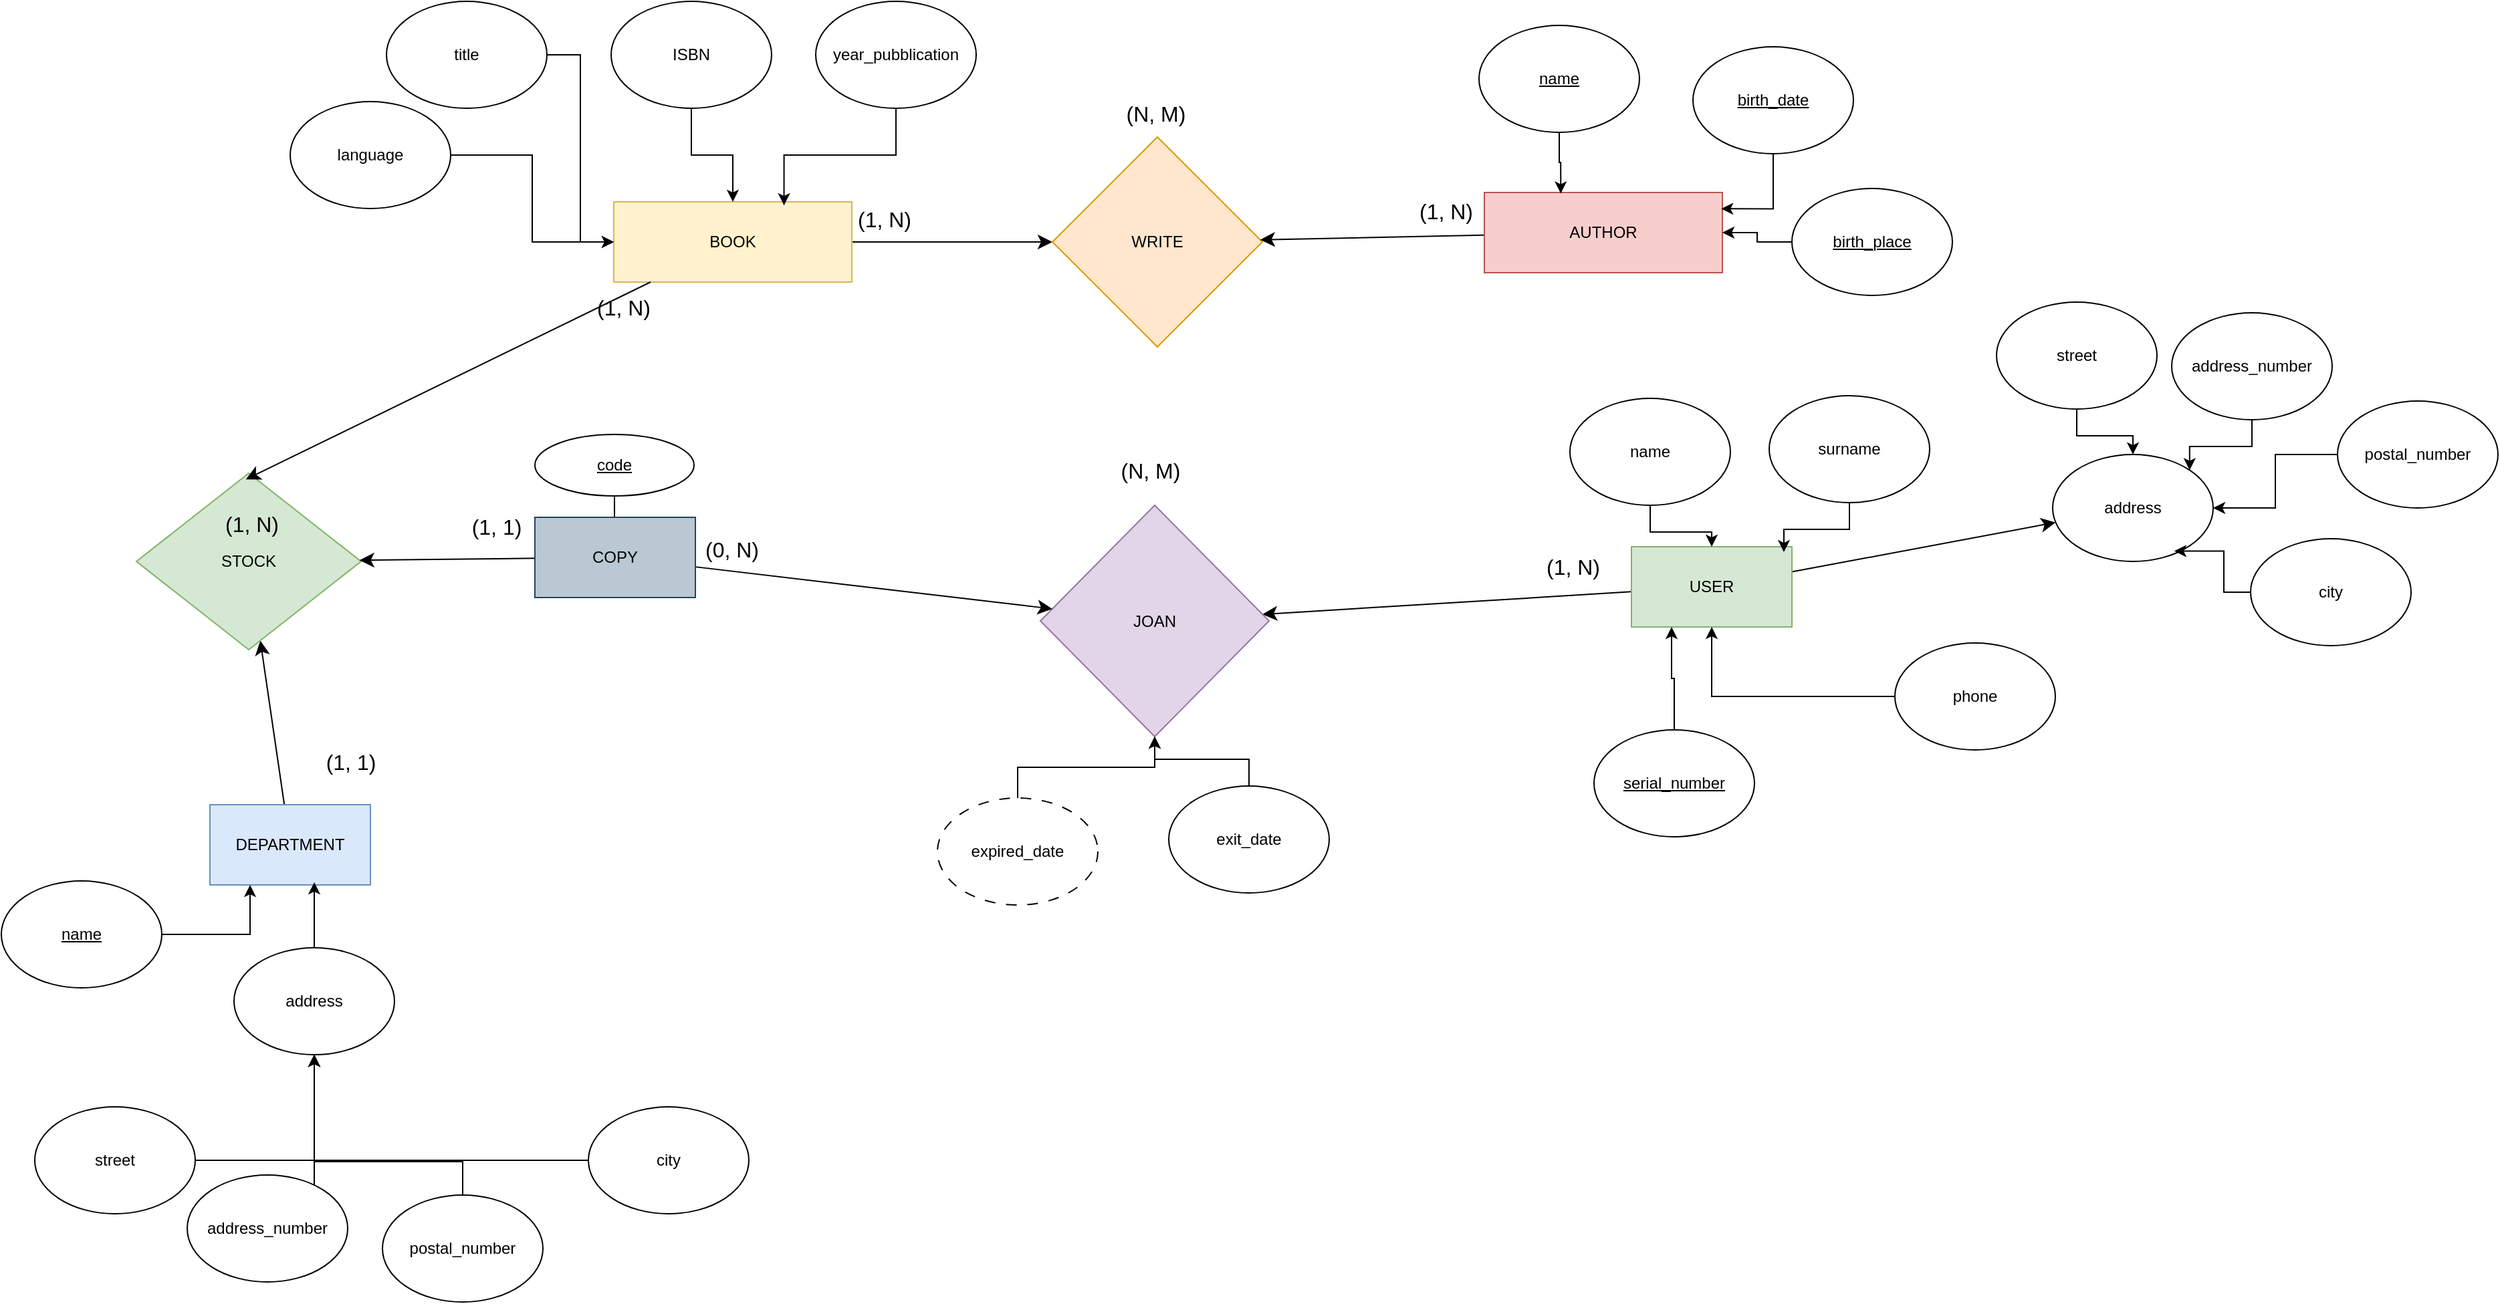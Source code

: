 <mxfile version="27.0.6">
  <diagram name="Pagina-1" id="vcQEcPMaA8p_gaCAoy6y">
    <mxGraphModel grid="0" page="0" gridSize="10" guides="1" tooltips="1" connect="1" arrows="1" fold="1" pageScale="1" pageWidth="827" pageHeight="1169" math="0" shadow="0">
      <root>
        <mxCell id="0" />
        <mxCell id="1" parent="0" />
        <mxCell id="XCx9I2rke76Seck7C1TB-35" style="edgeStyle=none;curved=1;rounded=0;orthogonalLoop=1;jettySize=auto;html=1;fontSize=12;startSize=8;endSize=8;" edge="1" parent="1" source="XCx9I2rke76Seck7C1TB-1" target="XCx9I2rke76Seck7C1TB-9">
          <mxGeometry relative="1" as="geometry" />
        </mxCell>
        <mxCell id="XCx9I2rke76Seck7C1TB-1" value="BOOK" style="rounded=0;whiteSpace=wrap;html=1;fillColor=#fff2cc;strokeColor=#d6b656;" vertex="1" parent="1">
          <mxGeometry x="-96" y="-168" width="178" height="60" as="geometry" />
        </mxCell>
        <mxCell id="t6Kcfi7GsbEbE_ioR7w--10" style="edgeStyle=orthogonalEdgeStyle;rounded=0;orthogonalLoop=1;jettySize=auto;html=1;" edge="1" parent="1" source="XCx9I2rke76Seck7C1TB-3" target="XCx9I2rke76Seck7C1TB-1">
          <mxGeometry relative="1" as="geometry" />
        </mxCell>
        <mxCell id="XCx9I2rke76Seck7C1TB-3" value="ISBN" style="ellipse;whiteSpace=wrap;html=1;" vertex="1" parent="1">
          <mxGeometry x="-98" y="-318" width="120" height="80" as="geometry" />
        </mxCell>
        <mxCell id="t6Kcfi7GsbEbE_ioR7w--9" style="edgeStyle=orthogonalEdgeStyle;rounded=0;orthogonalLoop=1;jettySize=auto;html=1;entryX=0;entryY=0.5;entryDx=0;entryDy=0;" edge="1" parent="1" source="XCx9I2rke76Seck7C1TB-5" target="XCx9I2rke76Seck7C1TB-1">
          <mxGeometry relative="1" as="geometry" />
        </mxCell>
        <mxCell id="XCx9I2rke76Seck7C1TB-5" value="title" style="ellipse;whiteSpace=wrap;html=1;" vertex="1" parent="1">
          <mxGeometry x="-266" y="-318" width="120" height="80" as="geometry" />
        </mxCell>
        <mxCell id="XCx9I2rke76Seck7C1TB-6" value="year_pubblication" style="ellipse;whiteSpace=wrap;html=1;" vertex="1" parent="1">
          <mxGeometry x="55" y="-318" width="120" height="80" as="geometry" />
        </mxCell>
        <mxCell id="XCx9I2rke76Seck7C1TB-9" value="WRITE" style="rhombus;whiteSpace=wrap;html=1;fillColor=#ffe6cc;strokeColor=#d79b00;" vertex="1" parent="1">
          <mxGeometry x="232" y="-216.5" width="157" height="157" as="geometry" />
        </mxCell>
        <mxCell id="XCx9I2rke76Seck7C1TB-36" style="edgeStyle=none;curved=1;rounded=0;orthogonalLoop=1;jettySize=auto;html=1;fontSize=12;startSize=8;endSize=8;" edge="1" parent="1" source="XCx9I2rke76Seck7C1TB-10" target="XCx9I2rke76Seck7C1TB-9">
          <mxGeometry relative="1" as="geometry" />
        </mxCell>
        <mxCell id="XCx9I2rke76Seck7C1TB-10" value="AUTHOR" style="rounded=0;whiteSpace=wrap;html=1;fillColor=#f8cecc;strokeColor=#b85450;" vertex="1" parent="1">
          <mxGeometry x="555" y="-175" width="178" height="60" as="geometry" />
        </mxCell>
        <mxCell id="XCx9I2rke76Seck7C1TB-11" value="&lt;u&gt;name&lt;/u&gt;" style="ellipse;whiteSpace=wrap;html=1;" vertex="1" parent="1">
          <mxGeometry x="551" y="-300" width="120" height="80" as="geometry" />
        </mxCell>
        <mxCell id="XCx9I2rke76Seck7C1TB-12" value="&lt;u&gt;birth_date&lt;/u&gt;" style="ellipse;whiteSpace=wrap;html=1;" vertex="1" parent="1">
          <mxGeometry x="711" y="-284" width="120" height="80" as="geometry" />
        </mxCell>
        <mxCell id="t6Kcfi7GsbEbE_ioR7w--18" style="edgeStyle=orthogonalEdgeStyle;rounded=0;orthogonalLoop=1;jettySize=auto;html=1;" edge="1" parent="1" source="XCx9I2rke76Seck7C1TB-13" target="XCx9I2rke76Seck7C1TB-10">
          <mxGeometry relative="1" as="geometry" />
        </mxCell>
        <mxCell id="XCx9I2rke76Seck7C1TB-13" value="&lt;u&gt;birth_place&lt;/u&gt;" style="ellipse;whiteSpace=wrap;html=1;" vertex="1" parent="1">
          <mxGeometry x="785" y="-178" width="120" height="80" as="geometry" />
        </mxCell>
        <mxCell id="t6Kcfi7GsbEbE_ioR7w--8" style="edgeStyle=orthogonalEdgeStyle;rounded=0;orthogonalLoop=1;jettySize=auto;html=1;" edge="1" parent="1" source="XCx9I2rke76Seck7C1TB-14" target="XCx9I2rke76Seck7C1TB-1">
          <mxGeometry relative="1" as="geometry" />
        </mxCell>
        <mxCell id="XCx9I2rke76Seck7C1TB-14" value="language" style="ellipse;whiteSpace=wrap;html=1;" vertex="1" parent="1">
          <mxGeometry x="-338" y="-243" width="120" height="80" as="geometry" />
        </mxCell>
        <mxCell id="XCx9I2rke76Seck7C1TB-57" style="edgeStyle=none;curved=1;rounded=0;orthogonalLoop=1;jettySize=auto;html=1;fontSize=12;startSize=8;endSize=8;" edge="1" parent="1" source="XCx9I2rke76Seck7C1TB-16" target="XCx9I2rke76Seck7C1TB-53">
          <mxGeometry relative="1" as="geometry" />
        </mxCell>
        <mxCell id="XCx9I2rke76Seck7C1TB-16" value="DEPARTMENT" style="rounded=0;whiteSpace=wrap;html=1;fillColor=#dae8fc;strokeColor=#6c8ebf;" vertex="1" parent="1">
          <mxGeometry x="-398" y="283" width="120" height="60" as="geometry" />
        </mxCell>
        <mxCell id="t6Kcfi7GsbEbE_ioR7w--5" style="edgeStyle=orthogonalEdgeStyle;rounded=0;orthogonalLoop=1;jettySize=auto;html=1;entryX=0.25;entryY=1;entryDx=0;entryDy=0;" edge="1" parent="1" source="XCx9I2rke76Seck7C1TB-17" target="XCx9I2rke76Seck7C1TB-16">
          <mxGeometry relative="1" as="geometry" />
        </mxCell>
        <mxCell id="XCx9I2rke76Seck7C1TB-17" value="&lt;u&gt;name&lt;/u&gt;" style="ellipse;whiteSpace=wrap;html=1;" vertex="1" parent="1">
          <mxGeometry x="-554" y="340" width="120" height="80" as="geometry" />
        </mxCell>
        <mxCell id="XCx9I2rke76Seck7C1TB-18" value="address" style="ellipse;whiteSpace=wrap;html=1;" vertex="1" parent="1">
          <mxGeometry x="-380" y="390" width="120" height="80" as="geometry" />
        </mxCell>
        <mxCell id="XCx9I2rke76Seck7C1TB-26" style="edgeStyle=none;curved=1;rounded=0;orthogonalLoop=1;jettySize=auto;html=1;fontSize=12;startSize=8;endSize=8;" edge="1" parent="1" source="XCx9I2rke76Seck7C1TB-19" target="XCx9I2rke76Seck7C1TB-22">
          <mxGeometry relative="1" as="geometry" />
        </mxCell>
        <mxCell id="XCx9I2rke76Seck7C1TB-33" style="edgeStyle=none;curved=1;rounded=0;orthogonalLoop=1;jettySize=auto;html=1;fontSize=12;startSize=8;endSize=8;" edge="1" parent="1" source="XCx9I2rke76Seck7C1TB-19" target="XCx9I2rke76Seck7C1TB-27">
          <mxGeometry relative="1" as="geometry" />
        </mxCell>
        <mxCell id="XCx9I2rke76Seck7C1TB-19" value="USER" style="rounded=0;whiteSpace=wrap;html=1;fillColor=#d5e8d4;strokeColor=#82b366;" vertex="1" parent="1">
          <mxGeometry x="665" y="90" width="120" height="60" as="geometry" />
        </mxCell>
        <mxCell id="t6Kcfi7GsbEbE_ioR7w--19" style="edgeStyle=orthogonalEdgeStyle;rounded=0;orthogonalLoop=1;jettySize=auto;html=1;" edge="1" parent="1" source="XCx9I2rke76Seck7C1TB-20" target="XCx9I2rke76Seck7C1TB-19">
          <mxGeometry relative="1" as="geometry" />
        </mxCell>
        <mxCell id="XCx9I2rke76Seck7C1TB-20" value="name" style="ellipse;whiteSpace=wrap;html=1;" vertex="1" parent="1">
          <mxGeometry x="619" y="-21" width="120" height="80" as="geometry" />
        </mxCell>
        <mxCell id="XCx9I2rke76Seck7C1TB-21" value="surname" style="ellipse;whiteSpace=wrap;html=1;" vertex="1" parent="1">
          <mxGeometry x="768" y="-23" width="120" height="80" as="geometry" />
        </mxCell>
        <mxCell id="XCx9I2rke76Seck7C1TB-22" value="address" style="ellipse;whiteSpace=wrap;html=1;" vertex="1" parent="1">
          <mxGeometry x="980" y="21" width="120" height="80" as="geometry" />
        </mxCell>
        <mxCell id="t6Kcfi7GsbEbE_ioR7w--21" style="edgeStyle=orthogonalEdgeStyle;rounded=0;orthogonalLoop=1;jettySize=auto;html=1;" edge="1" parent="1" source="XCx9I2rke76Seck7C1TB-23" target="XCx9I2rke76Seck7C1TB-19">
          <mxGeometry relative="1" as="geometry" />
        </mxCell>
        <mxCell id="XCx9I2rke76Seck7C1TB-23" value="phone" style="ellipse;whiteSpace=wrap;html=1;" vertex="1" parent="1">
          <mxGeometry x="862" y="162" width="120" height="80" as="geometry" />
        </mxCell>
        <mxCell id="t6Kcfi7GsbEbE_ioR7w--22" style="edgeStyle=orthogonalEdgeStyle;rounded=0;orthogonalLoop=1;jettySize=auto;html=1;entryX=0.25;entryY=1;entryDx=0;entryDy=0;" edge="1" parent="1" source="XCx9I2rke76Seck7C1TB-24" target="XCx9I2rke76Seck7C1TB-19">
          <mxGeometry relative="1" as="geometry" />
        </mxCell>
        <mxCell id="XCx9I2rke76Seck7C1TB-24" value="&lt;u&gt;serial_number&lt;/u&gt;" style="ellipse;whiteSpace=wrap;html=1;" vertex="1" parent="1">
          <mxGeometry x="637" y="227" width="120" height="80" as="geometry" />
        </mxCell>
        <mxCell id="XCx9I2rke76Seck7C1TB-27" value="JOAN" style="rhombus;whiteSpace=wrap;html=1;fillColor=#e1d5e7;strokeColor=#9673a6;" vertex="1" parent="1">
          <mxGeometry x="223" y="59" width="171" height="173" as="geometry" />
        </mxCell>
        <mxCell id="t6Kcfi7GsbEbE_ioR7w--14" style="edgeStyle=orthogonalEdgeStyle;rounded=0;orthogonalLoop=1;jettySize=auto;html=1;entryX=0.5;entryY=1;entryDx=0;entryDy=0;" edge="1" parent="1" source="XCx9I2rke76Seck7C1TB-30" target="XCx9I2rke76Seck7C1TB-27">
          <mxGeometry relative="1" as="geometry" />
        </mxCell>
        <mxCell id="XCx9I2rke76Seck7C1TB-30" value="exit_date" style="ellipse;whiteSpace=wrap;html=1;" vertex="1" parent="1">
          <mxGeometry x="319" y="269" width="120" height="80" as="geometry" />
        </mxCell>
        <mxCell id="t6Kcfi7GsbEbE_ioR7w--15" style="edgeStyle=orthogonalEdgeStyle;rounded=0;orthogonalLoop=1;jettySize=auto;html=1;entryX=0.5;entryY=1;entryDx=0;entryDy=0;" edge="1" parent="1" source="XCx9I2rke76Seck7C1TB-31" target="XCx9I2rke76Seck7C1TB-27">
          <mxGeometry relative="1" as="geometry" />
        </mxCell>
        <mxCell id="XCx9I2rke76Seck7C1TB-31" value="expired_date" style="ellipse;whiteSpace=wrap;html=1;dashed=1;dashPattern=8 8;" vertex="1" parent="1">
          <mxGeometry x="146" y="278" width="120" height="80" as="geometry" />
        </mxCell>
        <mxCell id="XCx9I2rke76Seck7C1TB-37" value="(1, N)" style="text;html=1;align=center;verticalAlign=middle;resizable=0;points=[];autosize=1;strokeColor=none;fillColor=none;fontSize=16;" vertex="1" parent="1">
          <mxGeometry x="76.5" y="-170.5" width="58" height="31" as="geometry" />
        </mxCell>
        <mxCell id="XCx9I2rke76Seck7C1TB-38" value="(1, N)" style="text;html=1;align=center;verticalAlign=middle;resizable=0;points=[];autosize=1;strokeColor=none;fillColor=none;fontSize=16;" vertex="1" parent="1">
          <mxGeometry x="496.5" y="-176.5" width="58" height="31" as="geometry" />
        </mxCell>
        <mxCell id="XCx9I2rke76Seck7C1TB-39" value="(N, M)" style="text;html=1;align=center;verticalAlign=middle;resizable=0;points=[];autosize=1;strokeColor=none;fillColor=none;fontSize=16;" vertex="1" parent="1">
          <mxGeometry x="277.5" y="-249.5" width="62" height="31" as="geometry" />
        </mxCell>
        <mxCell id="t6Kcfi7GsbEbE_ioR7w--1" style="edgeStyle=orthogonalEdgeStyle;rounded=0;orthogonalLoop=1;jettySize=auto;html=1;" edge="1" parent="1" source="XCx9I2rke76Seck7C1TB-40" target="XCx9I2rke76Seck7C1TB-18">
          <mxGeometry relative="1" as="geometry" />
        </mxCell>
        <mxCell id="XCx9I2rke76Seck7C1TB-40" value="street" style="ellipse;whiteSpace=wrap;html=1;" vertex="1" parent="1">
          <mxGeometry x="-529" y="509" width="120" height="80" as="geometry" />
        </mxCell>
        <mxCell id="t6Kcfi7GsbEbE_ioR7w--3" style="edgeStyle=orthogonalEdgeStyle;rounded=0;orthogonalLoop=1;jettySize=auto;html=1;" edge="1" parent="1" source="XCx9I2rke76Seck7C1TB-41" target="XCx9I2rke76Seck7C1TB-18">
          <mxGeometry relative="1" as="geometry">
            <Array as="points">
              <mxPoint x="-209" y="550" />
              <mxPoint x="-320" y="550" />
            </Array>
          </mxGeometry>
        </mxCell>
        <mxCell id="XCx9I2rke76Seck7C1TB-41" value="postal_number" style="ellipse;whiteSpace=wrap;html=1;" vertex="1" parent="1">
          <mxGeometry x="-269" y="575" width="120" height="80" as="geometry" />
        </mxCell>
        <mxCell id="t6Kcfi7GsbEbE_ioR7w--2" style="edgeStyle=orthogonalEdgeStyle;rounded=0;orthogonalLoop=1;jettySize=auto;html=1;" edge="1" parent="1" source="XCx9I2rke76Seck7C1TB-42" target="XCx9I2rke76Seck7C1TB-18">
          <mxGeometry relative="1" as="geometry">
            <Array as="points">
              <mxPoint x="-320" y="547" />
              <mxPoint x="-320" y="547" />
            </Array>
          </mxGeometry>
        </mxCell>
        <mxCell id="XCx9I2rke76Seck7C1TB-42" value="address_number" style="ellipse;whiteSpace=wrap;html=1;" vertex="1" parent="1">
          <mxGeometry x="-415" y="560" width="120" height="80" as="geometry" />
        </mxCell>
        <mxCell id="t6Kcfi7GsbEbE_ioR7w--4" style="edgeStyle=orthogonalEdgeStyle;rounded=0;orthogonalLoop=1;jettySize=auto;html=1;entryX=0.5;entryY=1;entryDx=0;entryDy=0;" edge="1" parent="1" source="XCx9I2rke76Seck7C1TB-43" target="XCx9I2rke76Seck7C1TB-18">
          <mxGeometry relative="1" as="geometry" />
        </mxCell>
        <mxCell id="XCx9I2rke76Seck7C1TB-43" value="city" style="ellipse;whiteSpace=wrap;html=1;" vertex="1" parent="1">
          <mxGeometry x="-115" y="509" width="120" height="80" as="geometry" />
        </mxCell>
        <mxCell id="t6Kcfi7GsbEbE_ioR7w--23" style="edgeStyle=orthogonalEdgeStyle;rounded=0;orthogonalLoop=1;jettySize=auto;html=1;" edge="1" parent="1" source="XCx9I2rke76Seck7C1TB-48" target="XCx9I2rke76Seck7C1TB-22">
          <mxGeometry relative="1" as="geometry" />
        </mxCell>
        <mxCell id="XCx9I2rke76Seck7C1TB-48" value="street" style="ellipse;whiteSpace=wrap;html=1;" vertex="1" parent="1">
          <mxGeometry x="938" y="-93" width="120" height="80" as="geometry" />
        </mxCell>
        <mxCell id="t6Kcfi7GsbEbE_ioR7w--25" style="edgeStyle=orthogonalEdgeStyle;rounded=0;orthogonalLoop=1;jettySize=auto;html=1;" edge="1" parent="1" source="XCx9I2rke76Seck7C1TB-49" target="XCx9I2rke76Seck7C1TB-22">
          <mxGeometry relative="1" as="geometry" />
        </mxCell>
        <mxCell id="XCx9I2rke76Seck7C1TB-49" value="postal_number" style="ellipse;whiteSpace=wrap;html=1;" vertex="1" parent="1">
          <mxGeometry x="1193" y="-19" width="120" height="80" as="geometry" />
        </mxCell>
        <mxCell id="t6Kcfi7GsbEbE_ioR7w--24" style="edgeStyle=orthogonalEdgeStyle;rounded=0;orthogonalLoop=1;jettySize=auto;html=1;entryX=1;entryY=0;entryDx=0;entryDy=0;" edge="1" parent="1" source="XCx9I2rke76Seck7C1TB-50" target="XCx9I2rke76Seck7C1TB-22">
          <mxGeometry relative="1" as="geometry" />
        </mxCell>
        <mxCell id="XCx9I2rke76Seck7C1TB-50" value="address_number" style="ellipse;whiteSpace=wrap;html=1;" vertex="1" parent="1">
          <mxGeometry x="1069" y="-85" width="120" height="80" as="geometry" />
        </mxCell>
        <mxCell id="XCx9I2rke76Seck7C1TB-51" value="city" style="ellipse;whiteSpace=wrap;html=1;" vertex="1" parent="1">
          <mxGeometry x="1128" y="84" width="120" height="80" as="geometry" />
        </mxCell>
        <mxCell id="XCx9I2rke76Seck7C1TB-53" value="STOCK" style="rhombus;whiteSpace=wrap;html=1;fillColor=#d5e8d4;strokeColor=#82b366;" vertex="1" parent="1">
          <mxGeometry x="-453" y="35" width="168" height="132" as="geometry" />
        </mxCell>
        <mxCell id="t6Kcfi7GsbEbE_ioR7w--12" style="edgeStyle=orthogonalEdgeStyle;rounded=0;orthogonalLoop=1;jettySize=auto;html=1;" edge="1" parent="1" source="XCx9I2rke76Seck7C1TB-54" target="XCx9I2rke76Seck7C1TB-64">
          <mxGeometry relative="1" as="geometry" />
        </mxCell>
        <mxCell id="XCx9I2rke76Seck7C1TB-54" value="&lt;u&gt;code&lt;/u&gt;" style="ellipse;whiteSpace=wrap;html=1;" vertex="1" parent="1">
          <mxGeometry x="-155" y="6" width="119" height="46" as="geometry" />
        </mxCell>
        <mxCell id="XCx9I2rke76Seck7C1TB-55" style="edgeStyle=none;curved=1;rounded=0;orthogonalLoop=1;jettySize=auto;html=1;entryX=0.487;entryY=0.035;entryDx=0;entryDy=0;entryPerimeter=0;fontSize=12;startSize=8;endSize=8;" edge="1" parent="1" source="XCx9I2rke76Seck7C1TB-1" target="XCx9I2rke76Seck7C1TB-53">
          <mxGeometry relative="1" as="geometry" />
        </mxCell>
        <mxCell id="XCx9I2rke76Seck7C1TB-56" value="(1, N)" style="text;html=1;align=center;verticalAlign=middle;resizable=0;points=[];autosize=1;strokeColor=none;fillColor=none;fontSize=16;" vertex="1" parent="1">
          <mxGeometry x="-118" y="-105" width="58" height="31" as="geometry" />
        </mxCell>
        <mxCell id="XCx9I2rke76Seck7C1TB-58" value="(1, 1)" style="text;html=1;align=center;verticalAlign=middle;resizable=0;points=[];autosize=1;strokeColor=none;fillColor=none;fontSize=16;" vertex="1" parent="1">
          <mxGeometry x="-321" y="235" width="55" height="31" as="geometry" />
        </mxCell>
        <mxCell id="XCx9I2rke76Seck7C1TB-59" value="(1, N)" style="text;html=1;align=center;verticalAlign=middle;resizable=0;points=[];autosize=1;strokeColor=none;fillColor=none;fontSize=16;" vertex="1" parent="1">
          <mxGeometry x="-396" y="57" width="58" height="31" as="geometry" />
        </mxCell>
        <mxCell id="XCx9I2rke76Seck7C1TB-65" style="edgeStyle=none;curved=1;rounded=0;orthogonalLoop=1;jettySize=auto;html=1;fontSize=12;startSize=8;endSize=8;" edge="1" parent="1" source="XCx9I2rke76Seck7C1TB-64" target="XCx9I2rke76Seck7C1TB-53">
          <mxGeometry relative="1" as="geometry" />
        </mxCell>
        <mxCell id="XCx9I2rke76Seck7C1TB-66" style="edgeStyle=none;curved=1;rounded=0;orthogonalLoop=1;jettySize=auto;html=1;fontSize=12;startSize=8;endSize=8;" edge="1" parent="1" source="XCx9I2rke76Seck7C1TB-64" target="XCx9I2rke76Seck7C1TB-27">
          <mxGeometry relative="1" as="geometry" />
        </mxCell>
        <mxCell id="XCx9I2rke76Seck7C1TB-64" value="COPY" style="rounded=0;whiteSpace=wrap;html=1;fillColor=#bac8d3;strokeColor=#23445d;" vertex="1" parent="1">
          <mxGeometry x="-155" y="68" width="120" height="60" as="geometry" />
        </mxCell>
        <mxCell id="XCx9I2rke76Seck7C1TB-67" value="(1, 1)" style="text;html=1;align=center;verticalAlign=middle;resizable=0;points=[];autosize=1;strokeColor=none;fillColor=none;fontSize=16;" vertex="1" parent="1">
          <mxGeometry x="-212" y="59" width="55" height="31" as="geometry" />
        </mxCell>
        <mxCell id="XCx9I2rke76Seck7C1TB-68" value="(0, N)" style="text;html=1;align=center;verticalAlign=middle;resizable=0;points=[];autosize=1;strokeColor=none;fillColor=none;fontSize=16;" vertex="1" parent="1">
          <mxGeometry x="-37.5" y="76.5" width="58" height="31" as="geometry" />
        </mxCell>
        <mxCell id="XCx9I2rke76Seck7C1TB-70" value="(1, N)" style="text;html=1;align=center;verticalAlign=middle;resizable=0;points=[];autosize=1;strokeColor=none;fillColor=none;fontSize=16;" vertex="1" parent="1">
          <mxGeometry x="591.5" y="89.5" width="58" height="31" as="geometry" />
        </mxCell>
        <mxCell id="XCx9I2rke76Seck7C1TB-71" value="(N, M)" style="text;html=1;align=center;verticalAlign=middle;resizable=0;points=[];autosize=1;strokeColor=none;fillColor=none;fontSize=16;" vertex="1" parent="1">
          <mxGeometry x="274" y="17" width="62" height="31" as="geometry" />
        </mxCell>
        <mxCell id="t6Kcfi7GsbEbE_ioR7w--6" style="edgeStyle=orthogonalEdgeStyle;rounded=0;orthogonalLoop=1;jettySize=auto;html=1;" edge="1" parent="1" source="XCx9I2rke76Seck7C1TB-18">
          <mxGeometry relative="1" as="geometry">
            <mxPoint x="-320" y="341" as="targetPoint" />
          </mxGeometry>
        </mxCell>
        <mxCell id="t6Kcfi7GsbEbE_ioR7w--11" style="edgeStyle=orthogonalEdgeStyle;rounded=0;orthogonalLoop=1;jettySize=auto;html=1;entryX=0.715;entryY=0.043;entryDx=0;entryDy=0;entryPerimeter=0;" edge="1" parent="1" source="XCx9I2rke76Seck7C1TB-6" target="XCx9I2rke76Seck7C1TB-1">
          <mxGeometry relative="1" as="geometry" />
        </mxCell>
        <mxCell id="t6Kcfi7GsbEbE_ioR7w--16" style="edgeStyle=orthogonalEdgeStyle;rounded=0;orthogonalLoop=1;jettySize=auto;html=1;entryX=0.321;entryY=0.013;entryDx=0;entryDy=0;entryPerimeter=0;" edge="1" parent="1" source="XCx9I2rke76Seck7C1TB-11" target="XCx9I2rke76Seck7C1TB-10">
          <mxGeometry relative="1" as="geometry" />
        </mxCell>
        <mxCell id="t6Kcfi7GsbEbE_ioR7w--17" style="edgeStyle=orthogonalEdgeStyle;rounded=0;orthogonalLoop=1;jettySize=auto;html=1;entryX=0.995;entryY=0.203;entryDx=0;entryDy=0;entryPerimeter=0;" edge="1" parent="1" source="XCx9I2rke76Seck7C1TB-12" target="XCx9I2rke76Seck7C1TB-10">
          <mxGeometry relative="1" as="geometry" />
        </mxCell>
        <mxCell id="t6Kcfi7GsbEbE_ioR7w--20" style="edgeStyle=orthogonalEdgeStyle;rounded=0;orthogonalLoop=1;jettySize=auto;html=1;entryX=0.95;entryY=0.067;entryDx=0;entryDy=0;entryPerimeter=0;" edge="1" parent="1" source="XCx9I2rke76Seck7C1TB-21" target="XCx9I2rke76Seck7C1TB-19">
          <mxGeometry relative="1" as="geometry" />
        </mxCell>
        <mxCell id="t6Kcfi7GsbEbE_ioR7w--26" style="edgeStyle=orthogonalEdgeStyle;rounded=0;orthogonalLoop=1;jettySize=auto;html=1;entryX=0.758;entryY=0.903;entryDx=0;entryDy=0;entryPerimeter=0;" edge="1" parent="1" source="XCx9I2rke76Seck7C1TB-51" target="XCx9I2rke76Seck7C1TB-22">
          <mxGeometry relative="1" as="geometry" />
        </mxCell>
      </root>
    </mxGraphModel>
  </diagram>
</mxfile>
